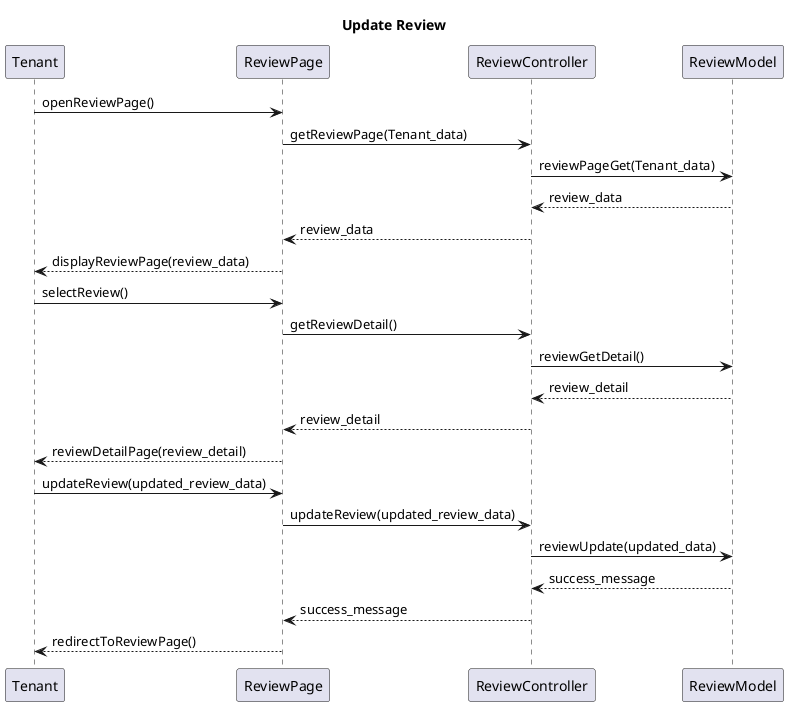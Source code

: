@startuml
title Update Review
Tenant -> ReviewPage: openReviewPage()
ReviewPage -> ReviewController: getReviewPage(Tenant_data)
ReviewController -> ReviewModel: reviewPageGet(Tenant_data)
ReviewController <-- ReviewModel: review_data
ReviewPage <-- ReviewController: review_data
Tenant <-- ReviewPage: displayReviewPage(review_data)
Tenant -> ReviewPage: selectReview()
ReviewPage -> ReviewController: getReviewDetail()
ReviewController -> ReviewModel: reviewGetDetail()
ReviewController <-- ReviewModel: review_detail
ReviewPage <-- ReviewController: review_detail
Tenant <-- ReviewPage: reviewDetailPage(review_detail)
Tenant -> ReviewPage: updateReview(updated_review_data)
ReviewPage -> ReviewController: updateReview(updated_review_data)
ReviewController -> ReviewModel: reviewUpdate(updated_data)
ReviewController <-- ReviewModel: success_message
ReviewPage <-- ReviewController: success_message
Tenant <-- ReviewPage: redirectToReviewPage()
@enduml
